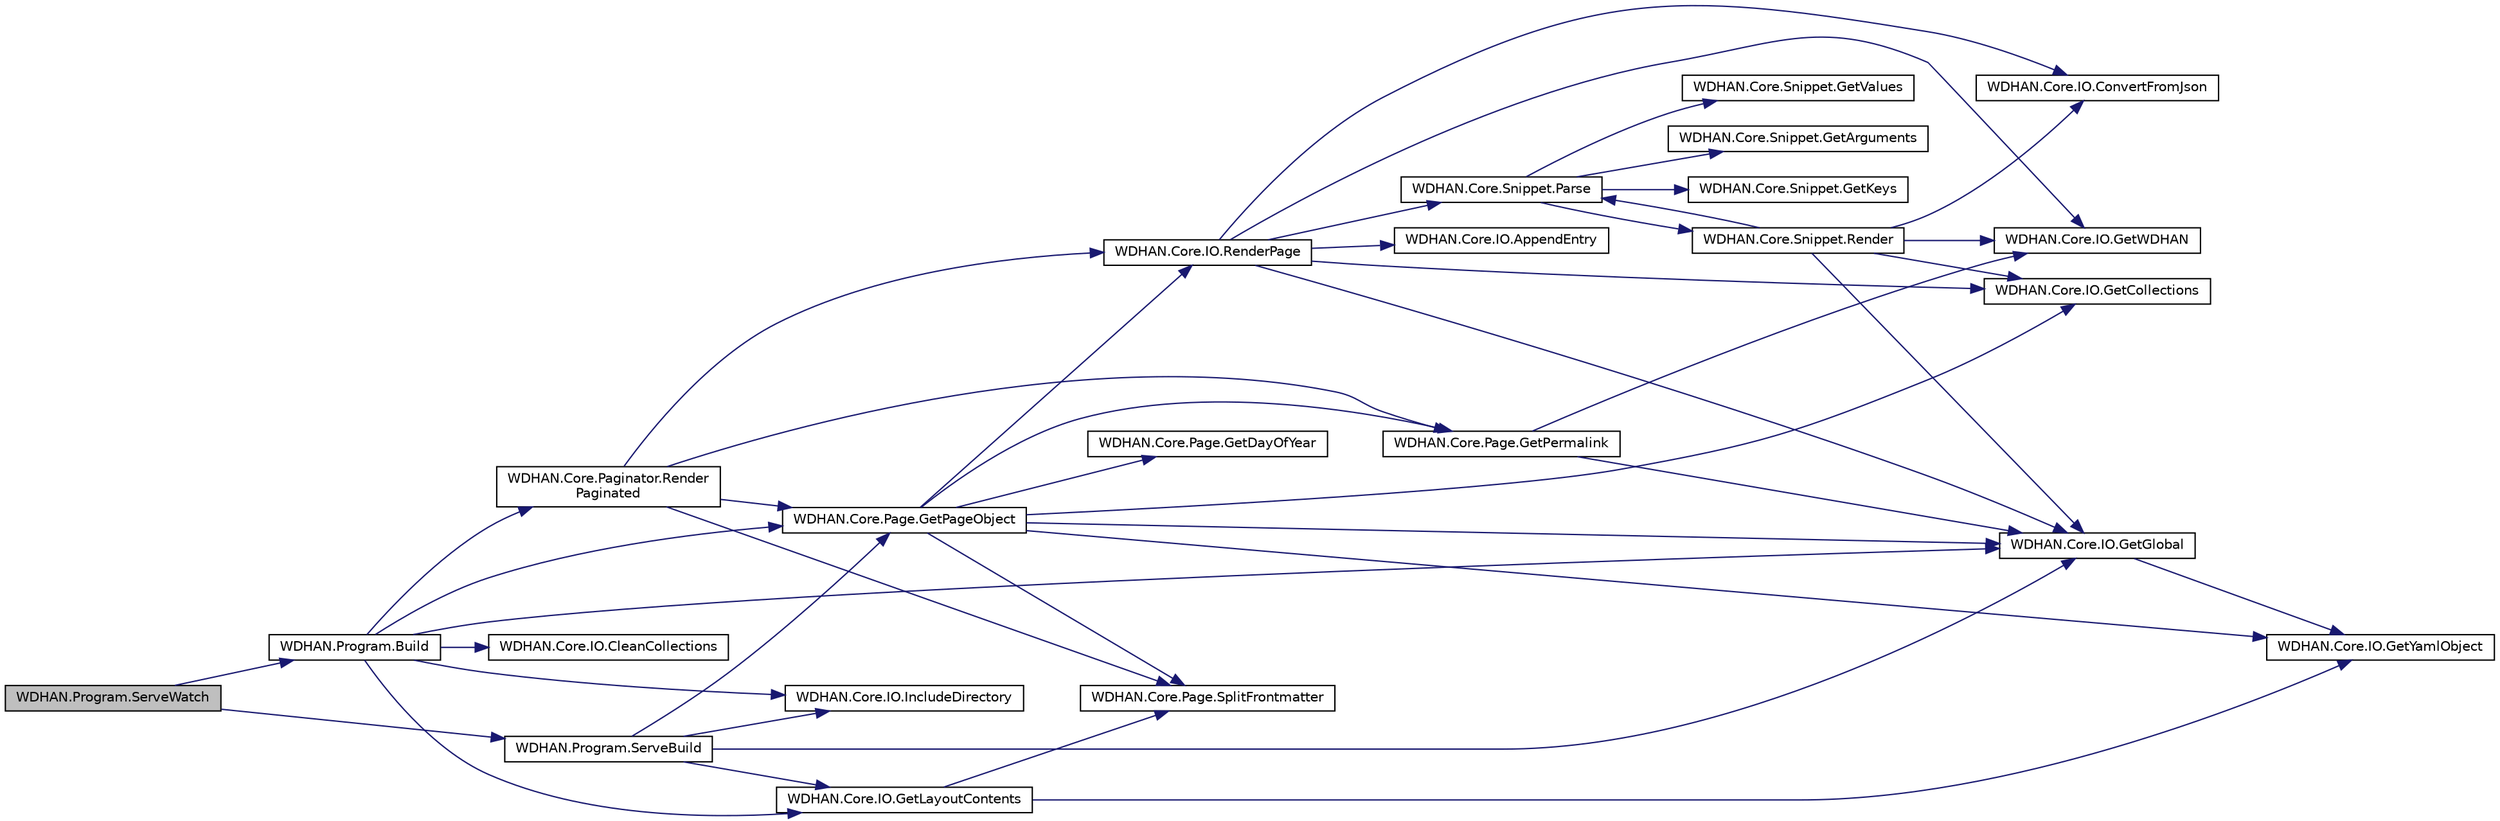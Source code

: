 digraph "WDHAN.Program.ServeWatch"
{
 // LATEX_PDF_SIZE
  edge [fontname="Helvetica",fontsize="10",labelfontname="Helvetica",labelfontsize="10"];
  node [fontname="Helvetica",fontsize="10",shape=record];
  rankdir="LR";
  Node1 [label="WDHAN.Program.ServeWatch",height=0.2,width=0.4,color="black", fillcolor="grey75", style="filled", fontcolor="black",tooltip="Watch the file system for changes (initial component of the serve command)"];
  Node1 -> Node2 [color="midnightblue",fontsize="10",style="solid",fontname="Helvetica"];
  Node2 [label="WDHAN.Program.Build",height=0.2,width=0.4,color="black", fillcolor="white", style="filled",URL="$class_w_d_h_a_n_1_1_program.html#a39b3a643de124a4b93ba5428a47f2fd5",tooltip="The standard WDHAN build process"];
  Node2 -> Node3 [color="midnightblue",fontsize="10",style="solid",fontname="Helvetica"];
  Node3 [label="WDHAN.Core.IO.CleanCollections",height=0.2,width=0.4,color="black", fillcolor="white", style="filled",URL="$class_w_d_h_a_n_1_1_core_1_1_i_o.html#ada61a90872f987dc53bcfca8fc3a1c20",tooltip="Clean out the entries field in every collection.json file"];
  Node2 -> Node4 [color="midnightblue",fontsize="10",style="solid",fontname="Helvetica"];
  Node4 [label="WDHAN.Core.IO.GetGlobal",height=0.2,width=0.4,color="black", fillcolor="white", style="filled",URL="$class_w_d_h_a_n_1_1_core_1_1_i_o.html#aac4d4c4e08c3c1ae7b38103e230460fa",tooltip="Get file representing project's Global context"];
  Node4 -> Node5 [color="midnightblue",fontsize="10",style="solid",fontname="Helvetica"];
  Node5 [label="WDHAN.Core.IO.GetYamlObject",height=0.2,width=0.4,color="black", fillcolor="white", style="filled",URL="$class_w_d_h_a_n_1_1_core_1_1_i_o.html#ae601581880f278d00414777200cb917f",tooltip="Convert YAML data into JObject"];
  Node2 -> Node6 [color="midnightblue",fontsize="10",style="solid",fontname="Helvetica"];
  Node6 [label="WDHAN.Core.IO.GetLayoutContents",height=0.2,width=0.4,color="black", fillcolor="white", style="filled",URL="$class_w_d_h_a_n_1_1_core_1_1_i_o.html#a300e0e0d6d3ae5233964b13bd0434c96",tooltip="Get the contents of Layouts recursively"];
  Node6 -> Node5 [color="midnightblue",fontsize="10",style="solid",fontname="Helvetica"];
  Node6 -> Node7 [color="midnightblue",fontsize="10",style="solid",fontname="Helvetica"];
  Node7 [label="WDHAN.Core.Page.SplitFrontmatter",height=0.2,width=0.4,color="black", fillcolor="white", style="filled",URL="$class_w_d_h_a_n_1_1_core_1_1_page.html#ad29b5db3fd83f70d5756e3dc3b7c67e1",tooltip="Gets the YAML of the frontmatter for a given page"];
  Node2 -> Node8 [color="midnightblue",fontsize="10",style="solid",fontname="Helvetica"];
  Node8 [label="WDHAN.Core.Page.GetPageObject",height=0.2,width=0.4,color="black", fillcolor="white", style="filled",URL="$class_w_d_h_a_n_1_1_core_1_1_page.html#a292f66b0e00db3129dd8db67c6235599",tooltip="Parses a given page into a JObject"];
  Node8 -> Node9 [color="midnightblue",fontsize="10",style="solid",fontname="Helvetica"];
  Node9 [label="WDHAN.Core.IO.GetCollections",height=0.2,width=0.4,color="black", fillcolor="white", style="filled",URL="$class_w_d_h_a_n_1_1_core_1_1_i_o.html#aa5aa812e7154ab4029e740398281fb3c",tooltip="Create a JObject to merge with the Global context containing each collection's collection...."];
  Node8 -> Node10 [color="midnightblue",fontsize="10",style="solid",fontname="Helvetica"];
  Node10 [label="WDHAN.Core.Page.GetDayOfYear",height=0.2,width=0.4,color="black", fillcolor="white", style="filled",URL="$class_w_d_h_a_n_1_1_core_1_1_page.html#a71fd3eb566879f207c321554cc1ecfa2",tooltip=" "];
  Node8 -> Node4 [color="midnightblue",fontsize="10",style="solid",fontname="Helvetica"];
  Node8 -> Node11 [color="midnightblue",fontsize="10",style="solid",fontname="Helvetica"];
  Node11 [label="WDHAN.Core.Page.GetPermalink",height=0.2,width=0.4,color="black", fillcolor="white", style="filled",URL="$class_w_d_h_a_n_1_1_core_1_1_page.html#af7df462e29be7bdd0dec6b76539b3409",tooltip="Parses the permalink using given metadata to generate an output path"];
  Node11 -> Node4 [color="midnightblue",fontsize="10",style="solid",fontname="Helvetica"];
  Node11 -> Node12 [color="midnightblue",fontsize="10",style="solid",fontname="Helvetica"];
  Node12 [label="WDHAN.Core.IO.GetWDHAN",height=0.2,width=0.4,color="black", fillcolor="white", style="filled",URL="$class_w_d_h_a_n_1_1_core_1_1_i_o.html#a3805887ffbfbacd0de9fb34bd24f3c3b",tooltip="Get JObject representing project's WDHAN context"];
  Node8 -> Node5 [color="midnightblue",fontsize="10",style="solid",fontname="Helvetica"];
  Node8 -> Node13 [color="midnightblue",fontsize="10",style="solid",fontname="Helvetica"];
  Node13 [label="WDHAN.Core.IO.RenderPage",height=0.2,width=0.4,color="black", fillcolor="white", style="filled",URL="$class_w_d_h_a_n_1_1_core_1_1_i_o.html#ab3eed26626103b9aa4c6b3e1bd170daf",tooltip="Take layout, place Markdig-parsed content in layout, evaluate includes, render with Scriban"];
  Node13 -> Node14 [color="midnightblue",fontsize="10",style="solid",fontname="Helvetica"];
  Node14 [label="WDHAN.Core.IO.AppendEntry",height=0.2,width=0.4,color="black", fillcolor="white", style="filled",URL="$class_w_d_h_a_n_1_1_core_1_1_i_o.html#ab64609fd1584bedbe3a3d87964eae1e3",tooltip="Adds JObject representations of pages in a collection to the collection's entries field in its collec..."];
  Node13 -> Node15 [color="midnightblue",fontsize="10",style="solid",fontname="Helvetica"];
  Node15 [label="WDHAN.Core.IO.ConvertFromJson",height=0.2,width=0.4,color="black", fillcolor="white", style="filled",URL="$class_w_d_h_a_n_1_1_core_1_1_i_o.html#a226ff4d23ac00fed992ab5d2e85fdab7",tooltip="Convert JObject to Scriban objects"];
  Node13 -> Node9 [color="midnightblue",fontsize="10",style="solid",fontname="Helvetica"];
  Node13 -> Node4 [color="midnightblue",fontsize="10",style="solid",fontname="Helvetica"];
  Node13 -> Node12 [color="midnightblue",fontsize="10",style="solid",fontname="Helvetica"];
  Node13 -> Node16 [color="midnightblue",fontsize="10",style="solid",fontname="Helvetica"];
  Node16 [label="WDHAN.Core.Snippet.Parse",height=0.2,width=0.4,color="black", fillcolor="white", style="filled",URL="$class_w_d_h_a_n_1_1_core_1_1_snippet.html#ade414a9921aa39851fd7a1c6b51496e0",tooltip="Parses through each {! snippet !} call in a page and evaluates them"];
  Node16 -> Node17 [color="midnightblue",fontsize="10",style="solid",fontname="Helvetica"];
  Node17 [label="WDHAN.Core.Snippet.GetArguments",height=0.2,width=0.4,color="black", fillcolor="white", style="filled",URL="$class_w_d_h_a_n_1_1_core_1_1_snippet.html#a1063ffddc98a6bc4b74a7afe81a354f4",tooltip="Gets the arguments given in the Snippet call, to be parsed through later"];
  Node16 -> Node18 [color="midnightblue",fontsize="10",style="solid",fontname="Helvetica"];
  Node18 [label="WDHAN.Core.Snippet.GetKeys",height=0.2,width=0.4,color="black", fillcolor="white", style="filled",URL="$class_w_d_h_a_n_1_1_core_1_1_snippet.html#a45566b5b6408a2f5aabd680569f8a542",tooltip="Gets the keys (names of variables) given when the Snippet was called"];
  Node16 -> Node19 [color="midnightblue",fontsize="10",style="solid",fontname="Helvetica"];
  Node19 [label="WDHAN.Core.Snippet.GetValues",height=0.2,width=0.4,color="black", fillcolor="white", style="filled",URL="$class_w_d_h_a_n_1_1_core_1_1_snippet.html#a09c3f3cea15d8ab80f694e60db060ac9",tooltip="Gets values of given arguments/variables when the Snippet was called"];
  Node16 -> Node20 [color="midnightblue",fontsize="10",style="solid",fontname="Helvetica"];
  Node20 [label="WDHAN.Core.Snippet.Render",height=0.2,width=0.4,color="black", fillcolor="white", style="filled",URL="$class_w_d_h_a_n_1_1_core_1_1_snippet.html#a7e0224d917f9b89fbf1dd86b0ff751af",tooltip="Renders Snippets"];
  Node20 -> Node15 [color="midnightblue",fontsize="10",style="solid",fontname="Helvetica"];
  Node20 -> Node9 [color="midnightblue",fontsize="10",style="solid",fontname="Helvetica"];
  Node20 -> Node4 [color="midnightblue",fontsize="10",style="solid",fontname="Helvetica"];
  Node20 -> Node12 [color="midnightblue",fontsize="10",style="solid",fontname="Helvetica"];
  Node20 -> Node16 [color="midnightblue",fontsize="10",style="solid",fontname="Helvetica"];
  Node8 -> Node7 [color="midnightblue",fontsize="10",style="solid",fontname="Helvetica"];
  Node2 -> Node21 [color="midnightblue",fontsize="10",style="solid",fontname="Helvetica"];
  Node21 [label="WDHAN.Core.IO.IncludeDirectory",height=0.2,width=0.4,color="black", fillcolor="white", style="filled",URL="$class_w_d_h_a_n_1_1_core_1_1_i_o.html#a2eb05e55d35b7c1e9892349e549be2f0",tooltip="Copy a directory recursively, for if in {{{ global.include }}}"];
  Node2 -> Node22 [color="midnightblue",fontsize="10",style="solid",fontname="Helvetica"];
  Node22 [label="WDHAN.Core.Paginator.Render\lPaginated",height=0.2,width=0.4,color="black", fillcolor="white", style="filled",URL="$class_w_d_h_a_n_1_1_core_1_1_paginator.html#abd6c49a658ae78968a631cc0330e70a2",tooltip="Outputs a paginated version of a page (requires {{ page.paginate }} and {{ page.collection }})"];
  Node22 -> Node8 [color="midnightblue",fontsize="10",style="solid",fontname="Helvetica"];
  Node22 -> Node11 [color="midnightblue",fontsize="10",style="solid",fontname="Helvetica"];
  Node22 -> Node13 [color="midnightblue",fontsize="10",style="solid",fontname="Helvetica"];
  Node22 -> Node7 [color="midnightblue",fontsize="10",style="solid",fontname="Helvetica"];
  Node1 -> Node23 [color="midnightblue",fontsize="10",style="solid",fontname="Helvetica"];
  Node23 [label="WDHAN.Program.ServeBuild",height=0.2,width=0.4,color="black", fillcolor="white", style="filled",URL="$class_w_d_h_a_n_1_1_program.html#a89a40868dfd12772997b75e186bfd075",tooltip="Rebuild changed files (final component of the serve command)"];
  Node23 -> Node4 [color="midnightblue",fontsize="10",style="solid",fontname="Helvetica"];
  Node23 -> Node6 [color="midnightblue",fontsize="10",style="solid",fontname="Helvetica"];
  Node23 -> Node8 [color="midnightblue",fontsize="10",style="solid",fontname="Helvetica"];
  Node23 -> Node21 [color="midnightblue",fontsize="10",style="solid",fontname="Helvetica"];
}
